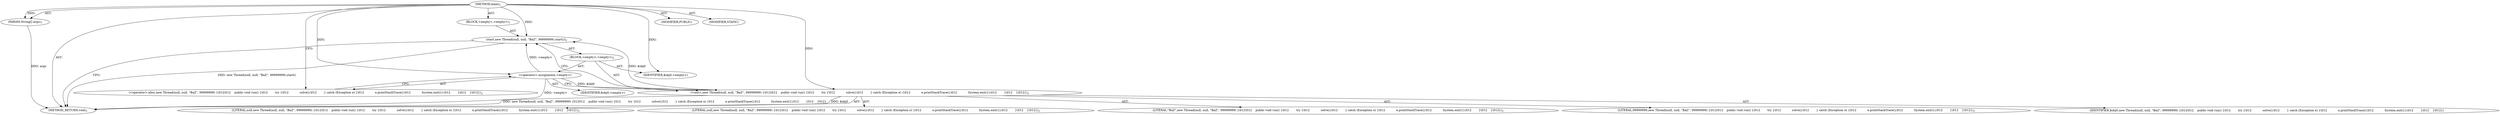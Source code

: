 digraph "main" {  
"17" [label = <(METHOD,main)<SUB>1</SUB>> ]
"18" [label = <(PARAM,String[] args)<SUB>1</SUB>> ]
"19" [label = <(BLOCK,&lt;empty&gt;,&lt;empty&gt;)<SUB>1</SUB>> ]
"20" [label = <(start,new Thread(null, null, &quot;BaZ&quot;, 99999999).start())<SUB>2</SUB>> ]
"21" [label = <(BLOCK,&lt;empty&gt;,&lt;empty&gt;)<SUB>2</SUB>> ]
"22" [label = <(&lt;operator&gt;.assignment,&lt;empty&gt;)> ]
"23" [label = <(IDENTIFIER,$obj0,&lt;empty&gt;)> ]
"24" [label = <(&lt;operator&gt;.alloc,new Thread(null, null, &quot;BaZ&quot;, 99999999) {\012\012    public void run() {\012        try {\012            solve();\012        } catch (Exception e) {\012            e.printStackTrace();\012            System.exit(1);\012        }\012    }\012})<SUB>2</SUB>> ]
"25" [label = <(&lt;init&gt;,new Thread(null, null, &quot;BaZ&quot;, 99999999) {\012\012    public void run() {\012        try {\012            solve();\012        } catch (Exception e) {\012            e.printStackTrace();\012            System.exit(1);\012        }\012    }\012})<SUB>2</SUB>> ]
"26" [label = <(IDENTIFIER,$obj0,new Thread(null, null, &quot;BaZ&quot;, 99999999) {\012\012    public void run() {\012        try {\012            solve();\012        } catch (Exception e) {\012            e.printStackTrace();\012            System.exit(1);\012        }\012    }\012})> ]
"27" [label = <(LITERAL,null,new Thread(null, null, &quot;BaZ&quot;, 99999999) {\012\012    public void run() {\012        try {\012            solve();\012        } catch (Exception e) {\012            e.printStackTrace();\012            System.exit(1);\012        }\012    }\012})<SUB>2</SUB>> ]
"28" [label = <(LITERAL,null,new Thread(null, null, &quot;BaZ&quot;, 99999999) {\012\012    public void run() {\012        try {\012            solve();\012        } catch (Exception e) {\012            e.printStackTrace();\012            System.exit(1);\012        }\012    }\012})<SUB>2</SUB>> ]
"29" [label = <(LITERAL,&quot;BaZ&quot;,new Thread(null, null, &quot;BaZ&quot;, 99999999) {\012\012    public void run() {\012        try {\012            solve();\012        } catch (Exception e) {\012            e.printStackTrace();\012            System.exit(1);\012        }\012    }\012})<SUB>2</SUB>> ]
"30" [label = <(LITERAL,99999999,new Thread(null, null, &quot;BaZ&quot;, 99999999) {\012\012    public void run() {\012        try {\012            solve();\012        } catch (Exception e) {\012            e.printStackTrace();\012            System.exit(1);\012        }\012    }\012})<SUB>2</SUB>> ]
"31" [label = <(IDENTIFIER,$obj0,&lt;empty&gt;)> ]
"32" [label = <(MODIFIER,PUBLIC)> ]
"33" [label = <(MODIFIER,STATIC)> ]
"34" [label = <(METHOD_RETURN,void)<SUB>1</SUB>> ]
  "17" -> "18"  [ label = "AST: "] 
  "17" -> "19"  [ label = "AST: "] 
  "17" -> "32"  [ label = "AST: "] 
  "17" -> "33"  [ label = "AST: "] 
  "17" -> "34"  [ label = "AST: "] 
  "19" -> "20"  [ label = "AST: "] 
  "20" -> "21"  [ label = "AST: "] 
  "21" -> "22"  [ label = "AST: "] 
  "21" -> "25"  [ label = "AST: "] 
  "21" -> "31"  [ label = "AST: "] 
  "22" -> "23"  [ label = "AST: "] 
  "22" -> "24"  [ label = "AST: "] 
  "25" -> "26"  [ label = "AST: "] 
  "25" -> "27"  [ label = "AST: "] 
  "25" -> "28"  [ label = "AST: "] 
  "25" -> "29"  [ label = "AST: "] 
  "25" -> "30"  [ label = "AST: "] 
  "20" -> "34"  [ label = "CFG: "] 
  "22" -> "25"  [ label = "CFG: "] 
  "25" -> "20"  [ label = "CFG: "] 
  "24" -> "22"  [ label = "CFG: "] 
  "17" -> "24"  [ label = "CFG: "] 
  "18" -> "34"  [ label = "DDG: args"] 
  "22" -> "34"  [ label = "DDG: &lt;empty&gt;"] 
  "25" -> "34"  [ label = "DDG: $obj0"] 
  "25" -> "34"  [ label = "DDG: new Thread(null, null, &quot;BaZ&quot;, 99999999) {\012\012    public void run() {\012        try {\012            solve();\012        } catch (Exception e) {\012            e.printStackTrace();\012            System.exit(1);\012        }\012    }\012}"] 
  "20" -> "34"  [ label = "DDG: new Thread(null, null, &quot;BaZ&quot;, 99999999).start()"] 
  "17" -> "18"  [ label = "DDG: "] 
  "22" -> "20"  [ label = "DDG: &lt;empty&gt;"] 
  "25" -> "20"  [ label = "DDG: $obj0"] 
  "17" -> "20"  [ label = "DDG: "] 
  "17" -> "22"  [ label = "DDG: "] 
  "17" -> "31"  [ label = "DDG: "] 
  "22" -> "25"  [ label = "DDG: $obj0"] 
  "17" -> "25"  [ label = "DDG: "] 
}
